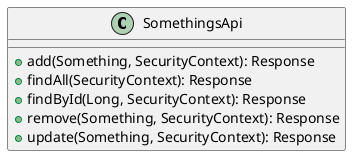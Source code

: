 @startuml

    class SomethingsApi {
        +add(Something, SecurityContext): Response
        +findAll(SecurityContext): Response
        +findById(Long, SecurityContext): Response
        +remove(Something, SecurityContext): Response
        +update(Something, SecurityContext): Response
    }

@enduml
